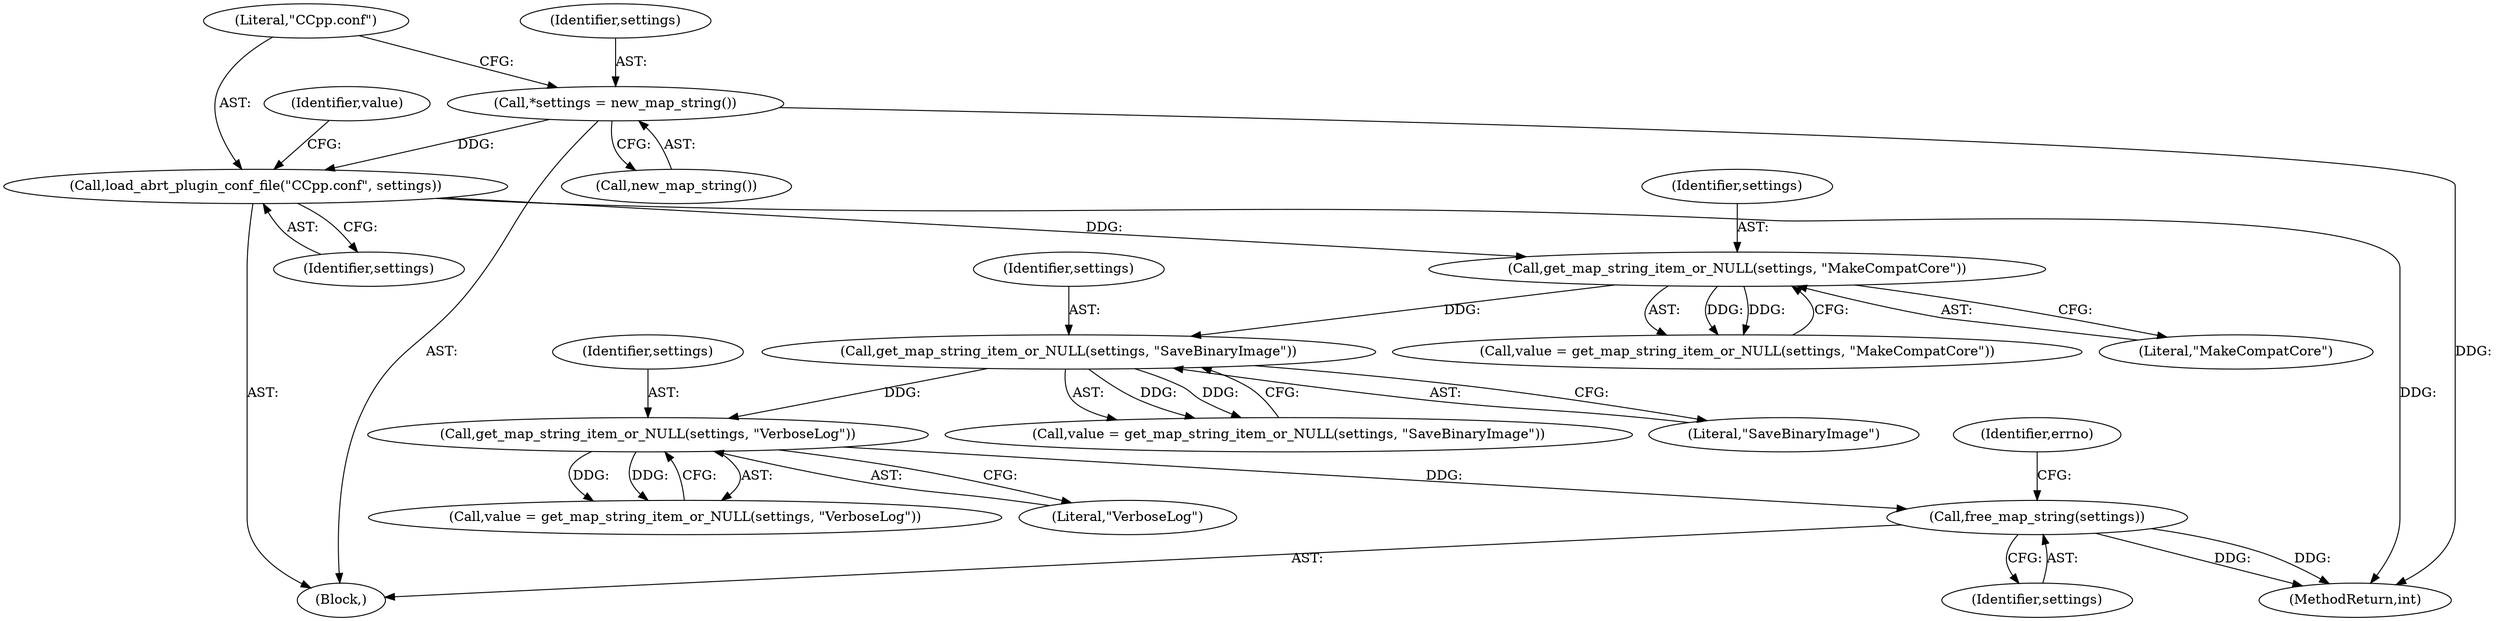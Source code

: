 digraph "0_abrt_4f2c1ddd3e3b81d2d5146b883115371f1cada9f9@API" {
"1000251" [label="(Call,free_map_string(settings))"];
"1000242" [label="(Call,get_map_string_item_or_NULL(settings, \"VerboseLog\"))"];
"1000231" [label="(Call,get_map_string_item_or_NULL(settings, \"SaveBinaryImage\"))"];
"1000220" [label="(Call,get_map_string_item_or_NULL(settings, \"MakeCompatCore\"))"];
"1000214" [label="(Call,load_abrt_plugin_conf_file(\"CCpp.conf\", settings))"];
"1000211" [label="(Call,*settings = new_map_string())"];
"1000209" [label="(Block,)"];
"1000254" [label="(Identifier,errno)"];
"1000220" [label="(Call,get_map_string_item_or_NULL(settings, \"MakeCompatCore\"))"];
"1000218" [label="(Call,value = get_map_string_item_or_NULL(settings, \"MakeCompatCore\"))"];
"1000252" [label="(Identifier,settings)"];
"1000212" [label="(Identifier,settings)"];
"1000251" [label="(Call,free_map_string(settings))"];
"1000219" [label="(Identifier,value)"];
"1000240" [label="(Call,value = get_map_string_item_or_NULL(settings, \"VerboseLog\"))"];
"1000211" [label="(Call,*settings = new_map_string())"];
"1000214" [label="(Call,load_abrt_plugin_conf_file(\"CCpp.conf\", settings))"];
"1000229" [label="(Call,value = get_map_string_item_or_NULL(settings, \"SaveBinaryImage\"))"];
"1000244" [label="(Literal,\"VerboseLog\")"];
"1001171" [label="(MethodReturn,int)"];
"1000213" [label="(Call,new_map_string())"];
"1000233" [label="(Literal,\"SaveBinaryImage\")"];
"1000231" [label="(Call,get_map_string_item_or_NULL(settings, \"SaveBinaryImage\"))"];
"1000221" [label="(Identifier,settings)"];
"1000242" [label="(Call,get_map_string_item_or_NULL(settings, \"VerboseLog\"))"];
"1000215" [label="(Literal,\"CCpp.conf\")"];
"1000243" [label="(Identifier,settings)"];
"1000232" [label="(Identifier,settings)"];
"1000216" [label="(Identifier,settings)"];
"1000222" [label="(Literal,\"MakeCompatCore\")"];
"1000251" -> "1000209"  [label="AST: "];
"1000251" -> "1000252"  [label="CFG: "];
"1000252" -> "1000251"  [label="AST: "];
"1000254" -> "1000251"  [label="CFG: "];
"1000251" -> "1001171"  [label="DDG: "];
"1000251" -> "1001171"  [label="DDG: "];
"1000242" -> "1000251"  [label="DDG: "];
"1000242" -> "1000240"  [label="AST: "];
"1000242" -> "1000244"  [label="CFG: "];
"1000243" -> "1000242"  [label="AST: "];
"1000244" -> "1000242"  [label="AST: "];
"1000240" -> "1000242"  [label="CFG: "];
"1000242" -> "1000240"  [label="DDG: "];
"1000242" -> "1000240"  [label="DDG: "];
"1000231" -> "1000242"  [label="DDG: "];
"1000231" -> "1000229"  [label="AST: "];
"1000231" -> "1000233"  [label="CFG: "];
"1000232" -> "1000231"  [label="AST: "];
"1000233" -> "1000231"  [label="AST: "];
"1000229" -> "1000231"  [label="CFG: "];
"1000231" -> "1000229"  [label="DDG: "];
"1000231" -> "1000229"  [label="DDG: "];
"1000220" -> "1000231"  [label="DDG: "];
"1000220" -> "1000218"  [label="AST: "];
"1000220" -> "1000222"  [label="CFG: "];
"1000221" -> "1000220"  [label="AST: "];
"1000222" -> "1000220"  [label="AST: "];
"1000218" -> "1000220"  [label="CFG: "];
"1000220" -> "1000218"  [label="DDG: "];
"1000220" -> "1000218"  [label="DDG: "];
"1000214" -> "1000220"  [label="DDG: "];
"1000214" -> "1000209"  [label="AST: "];
"1000214" -> "1000216"  [label="CFG: "];
"1000215" -> "1000214"  [label="AST: "];
"1000216" -> "1000214"  [label="AST: "];
"1000219" -> "1000214"  [label="CFG: "];
"1000214" -> "1001171"  [label="DDG: "];
"1000211" -> "1000214"  [label="DDG: "];
"1000211" -> "1000209"  [label="AST: "];
"1000211" -> "1000213"  [label="CFG: "];
"1000212" -> "1000211"  [label="AST: "];
"1000213" -> "1000211"  [label="AST: "];
"1000215" -> "1000211"  [label="CFG: "];
"1000211" -> "1001171"  [label="DDG: "];
}
